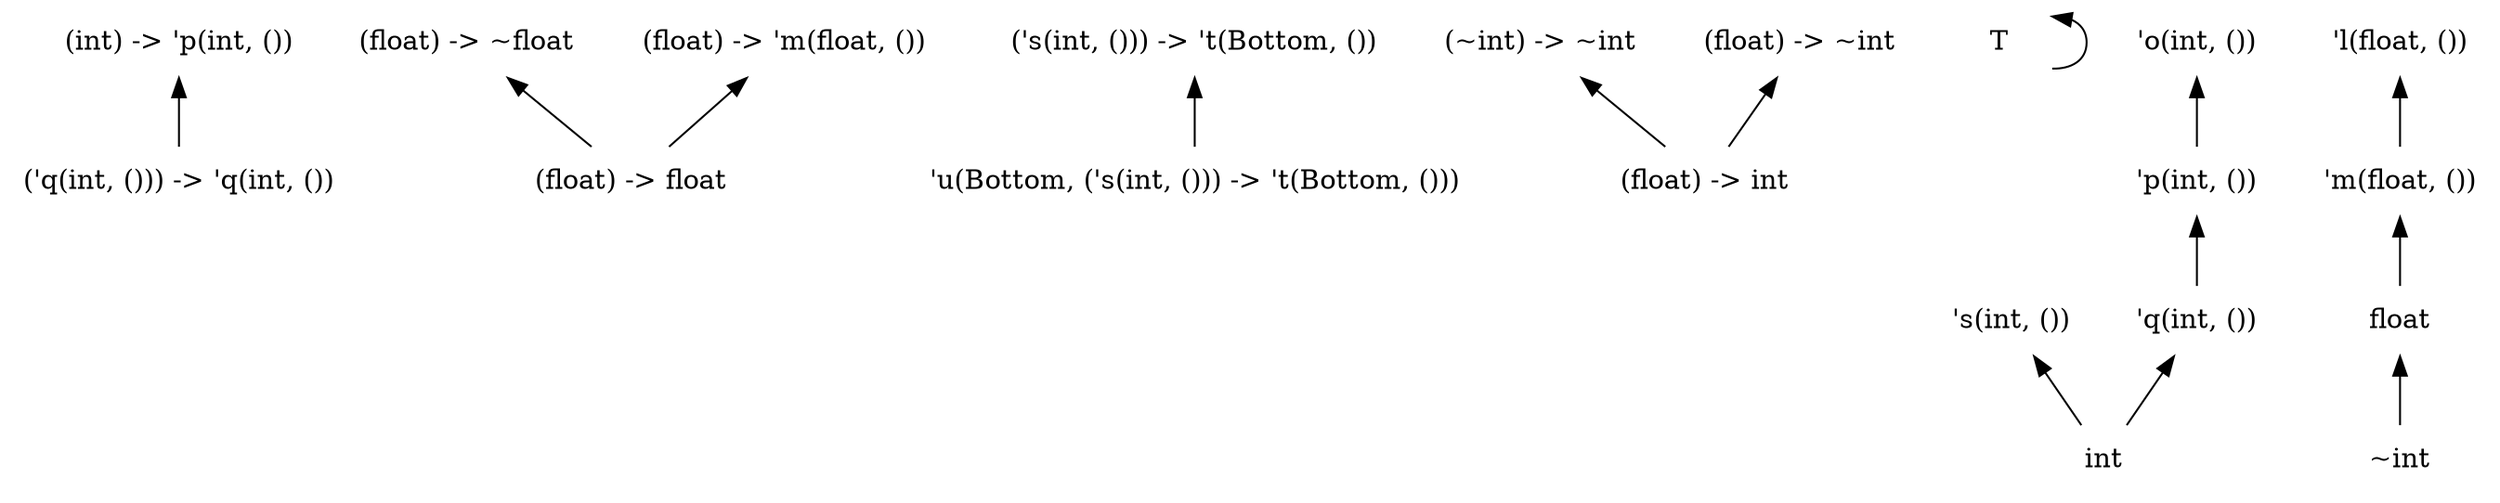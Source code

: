 digraph order {
  graph [
    size = "30,10"
    ];
  node [
    shape = none
    ];
  edge [
    dir = back
    ];
  "('q(int, ())) -> 'q(int, ())"
  "(float) -> ~float"
  "(float) -> 'm(float, ())"
  "('s(int, ())) -> 't(Bottom, ())"
  "(int) -> 'p(int, ())"
  "(~int) -> ~int"
  "(float) -> ~int"
  "T"
  "'u(Bottom, ('s(int, ())) -> 't(Bottom, ()))"
  "'p(int, ())"
  "'q(int, ())"
  "'m(float, ())"
  "'s(int, ())"
  "'o(int, ())"
  "'l(float, ())"
  "float"
  "int"
  "~int"
  "(float) -> int"
  "(float) -> float"
  "(~int) -> ~int" -> "(float) -> int"
  "(float) -> ~int" -> "(float) -> int"
  "(float) -> ~float" -> "(float) -> float"
  "(float) -> 'm(float, ())" -> "(float) -> float"
  "T" -> "T"
  "float" -> "~int"
  "'s(int, ())" -> "int"
  "'o(int, ())" -> "'p(int, ())"
  "'q(int, ())" -> "int"
  "'p(int, ())" -> "'q(int, ())"
  "'l(float, ())" -> "'m(float, ())"
  "'m(float, ())" -> "float"
  "('s(int, ())) -> 't(Bottom, ())" -> "'u(Bottom, ('s(int, ())) -> 't(Bottom, ()))"
  "(int) -> 'p(int, ())" -> "('q(int, ())) -> 'q(int, ())"
}